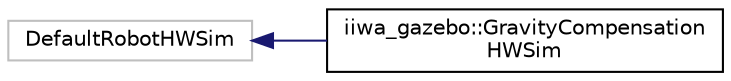 digraph "Graphical Class Hierarchy"
{
 // LATEX_PDF_SIZE
  edge [fontname="Helvetica",fontsize="10",labelfontname="Helvetica",labelfontsize="10"];
  node [fontname="Helvetica",fontsize="10",shape=record];
  rankdir="LR";
  Node66 [label="DefaultRobotHWSim",height=0.2,width=0.4,color="grey75", fillcolor="white", style="filled",tooltip=" "];
  Node66 -> Node0 [dir="back",color="midnightblue",fontsize="10",style="solid",fontname="Helvetica"];
  Node0 [label="iiwa_gazebo::GravityCompensation\lHWSim",height=0.2,width=0.4,color="black", fillcolor="white", style="filled",URL="$classiiwa__gazebo_1_1_gravity_compensation_h_w_sim.html",tooltip=" "];
}
